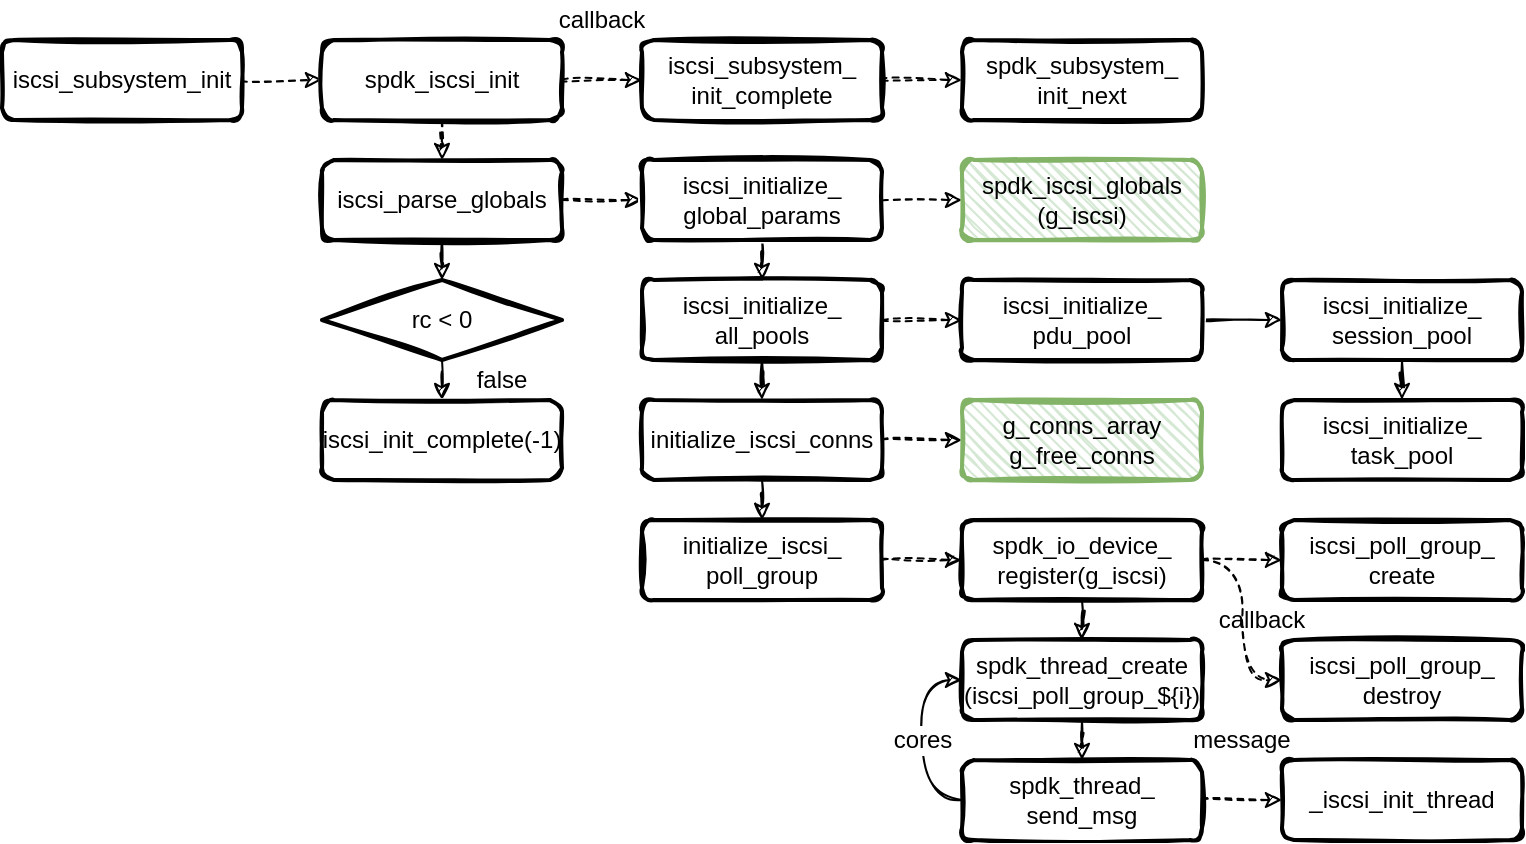 <mxfile version="14.8.4" type="github">
  <diagram id="2AkAZZOOgoFBy40XKjhD" name="spdk_iscsi">
    <mxGraphModel dx="981" dy="599" grid="1" gridSize="10" guides="1" tooltips="1" connect="1" arrows="1" fold="1" page="1" pageScale="1" pageWidth="827" pageHeight="1169" math="0" shadow="0">
      <root>
        <mxCell id="0" />
        <mxCell id="1" parent="0" />
        <mxCell id="6PNHSr4lHcM40_FDZ9yp-5" style="edgeStyle=orthogonalEdgeStyle;curved=1;rounded=0;sketch=1;orthogonalLoop=1;jettySize=auto;html=1;entryX=0;entryY=0.5;entryDx=0;entryDy=0;dashed=1;fontSize=12;fontColor=#000000;" edge="1" parent="1" source="6PNHSr4lHcM40_FDZ9yp-1" target="6PNHSr4lHcM40_FDZ9yp-2">
          <mxGeometry relative="1" as="geometry" />
        </mxCell>
        <mxCell id="6PNHSr4lHcM40_FDZ9yp-1" value="iscsi_subsystem_init" style="rounded=1;whiteSpace=wrap;html=1;strokeWidth=2;fillWeight=4;hachureGap=8;hachureAngle=45;sketch=1;shadow=0;fontSize=12;fontColor=#000000;fillColor=#FFFFFF;" vertex="1" parent="1">
          <mxGeometry x="40" y="40" width="120" height="40" as="geometry" />
        </mxCell>
        <mxCell id="6PNHSr4lHcM40_FDZ9yp-6" style="edgeStyle=orthogonalEdgeStyle;curved=1;rounded=0;sketch=1;orthogonalLoop=1;jettySize=auto;html=1;entryX=0;entryY=0.5;entryDx=0;entryDy=0;dashed=1;fontSize=12;fontColor=#000000;" edge="1" parent="1" source="6PNHSr4lHcM40_FDZ9yp-2" target="6PNHSr4lHcM40_FDZ9yp-3">
          <mxGeometry relative="1" as="geometry" />
        </mxCell>
        <mxCell id="6PNHSr4lHcM40_FDZ9yp-13" style="edgeStyle=orthogonalEdgeStyle;curved=1;rounded=0;sketch=1;orthogonalLoop=1;jettySize=auto;html=1;entryX=0.5;entryY=0;entryDx=0;entryDy=0;dashed=1;fontSize=12;fontColor=#000000;" edge="1" parent="1" source="6PNHSr4lHcM40_FDZ9yp-2" target="6PNHSr4lHcM40_FDZ9yp-9">
          <mxGeometry relative="1" as="geometry" />
        </mxCell>
        <mxCell id="6PNHSr4lHcM40_FDZ9yp-2" value="spdk_iscsi_init" style="rounded=1;whiteSpace=wrap;html=1;strokeWidth=2;fillWeight=4;hachureGap=8;hachureAngle=45;sketch=1;shadow=0;fontSize=12;fontColor=#000000;fillColor=#FFFFFF;" vertex="1" parent="1">
          <mxGeometry x="200" y="40" width="120" height="40" as="geometry" />
        </mxCell>
        <mxCell id="6PNHSr4lHcM40_FDZ9yp-7" style="edgeStyle=orthogonalEdgeStyle;curved=1;rounded=0;sketch=1;orthogonalLoop=1;jettySize=auto;html=1;entryX=0;entryY=0.5;entryDx=0;entryDy=0;dashed=1;fontSize=12;fontColor=#000000;" edge="1" parent="1" source="6PNHSr4lHcM40_FDZ9yp-3" target="6PNHSr4lHcM40_FDZ9yp-4">
          <mxGeometry relative="1" as="geometry" />
        </mxCell>
        <mxCell id="6PNHSr4lHcM40_FDZ9yp-3" value="iscsi_subsystem_&lt;br&gt;init_complete" style="rounded=1;whiteSpace=wrap;html=1;strokeWidth=2;fillWeight=4;hachureGap=8;hachureAngle=45;sketch=1;shadow=0;fontSize=12;fontColor=#000000;fillColor=#FFFFFF;" vertex="1" parent="1">
          <mxGeometry x="360" y="40" width="120" height="40" as="geometry" />
        </mxCell>
        <mxCell id="6PNHSr4lHcM40_FDZ9yp-4" value="spdk_subsystem_&lt;br&gt;init_next" style="rounded=1;whiteSpace=wrap;html=1;strokeWidth=2;fillWeight=4;hachureGap=8;hachureAngle=45;sketch=1;shadow=0;fontSize=12;fontColor=#000000;fillColor=#FFFFFF;" vertex="1" parent="1">
          <mxGeometry x="520" y="40" width="120" height="40" as="geometry" />
        </mxCell>
        <UserObject label="callback" placeholders="1" name="Variable" id="6PNHSr4lHcM40_FDZ9yp-8">
          <mxCell style="text;html=1;strokeColor=none;fillColor=none;align=center;verticalAlign=middle;whiteSpace=wrap;overflow=hidden;shadow=0;sketch=1;fillWeight=1;hachureGap=4;fontSize=12;fontColor=#000000;" vertex="1" parent="1">
            <mxGeometry x="310" y="20" width="60" height="20" as="geometry" />
          </mxCell>
        </UserObject>
        <mxCell id="6PNHSr4lHcM40_FDZ9yp-14" style="edgeStyle=orthogonalEdgeStyle;curved=1;rounded=0;sketch=1;orthogonalLoop=1;jettySize=auto;html=1;entryX=0.5;entryY=0;entryDx=0;entryDy=0;fontSize=12;fontColor=#000000;" edge="1" parent="1" source="6PNHSr4lHcM40_FDZ9yp-9" target="6PNHSr4lHcM40_FDZ9yp-11">
          <mxGeometry relative="1" as="geometry" />
        </mxCell>
        <mxCell id="6PNHSr4lHcM40_FDZ9yp-19" style="edgeStyle=orthogonalEdgeStyle;curved=1;rounded=0;sketch=1;orthogonalLoop=1;jettySize=auto;html=1;entryX=0;entryY=0.5;entryDx=0;entryDy=0;fontSize=12;fontColor=#000000;dashed=1;" edge="1" parent="1" source="6PNHSr4lHcM40_FDZ9yp-9" target="6PNHSr4lHcM40_FDZ9yp-18">
          <mxGeometry relative="1" as="geometry" />
        </mxCell>
        <mxCell id="6PNHSr4lHcM40_FDZ9yp-9" value="iscsi_parse_globals" style="rounded=1;whiteSpace=wrap;html=1;strokeWidth=2;fillWeight=4;hachureGap=8;hachureAngle=45;sketch=1;shadow=0;fontSize=12;fontColor=#000000;fillColor=#FFFFFF;" vertex="1" parent="1">
          <mxGeometry x="200" y="100" width="120" height="40" as="geometry" />
        </mxCell>
        <mxCell id="6PNHSr4lHcM40_FDZ9yp-16" style="edgeStyle=orthogonalEdgeStyle;curved=1;rounded=0;sketch=1;orthogonalLoop=1;jettySize=auto;html=1;entryX=0.5;entryY=0;entryDx=0;entryDy=0;fontSize=12;fontColor=#000000;" edge="1" parent="1" source="6PNHSr4lHcM40_FDZ9yp-11" target="6PNHSr4lHcM40_FDZ9yp-15">
          <mxGeometry relative="1" as="geometry" />
        </mxCell>
        <mxCell id="6PNHSr4lHcM40_FDZ9yp-11" value="rc &amp;lt; 0" style="rhombus;whiteSpace=wrap;html=1;strokeWidth=2;fillWeight=-1;hachureGap=8;fillStyle=cross-hatch;sketch=1;shadow=0;fontSize=12;fontColor=#000000;fillColor=#FFFFFF;" vertex="1" parent="1">
          <mxGeometry x="200" y="160" width="120" height="40" as="geometry" />
        </mxCell>
        <mxCell id="6PNHSr4lHcM40_FDZ9yp-15" value="iscsi_init_complete(-1)" style="rounded=1;whiteSpace=wrap;html=1;strokeWidth=2;fillWeight=4;hachureGap=8;hachureAngle=45;sketch=1;shadow=0;fontSize=12;fontColor=#000000;fillColor=#FFFFFF;" vertex="1" parent="1">
          <mxGeometry x="200" y="220" width="120" height="40" as="geometry" />
        </mxCell>
        <UserObject label="false" placeholders="1" name="Variable" id="6PNHSr4lHcM40_FDZ9yp-17">
          <mxCell style="text;html=1;strokeColor=none;fillColor=none;align=center;verticalAlign=middle;whiteSpace=wrap;overflow=hidden;shadow=0;sketch=1;fillWeight=1;hachureGap=4;fontSize=12;fontColor=#000000;" vertex="1" parent="1">
            <mxGeometry x="260" y="200" width="60" height="20" as="geometry" />
          </mxCell>
        </UserObject>
        <mxCell id="6PNHSr4lHcM40_FDZ9yp-21" style="edgeStyle=orthogonalEdgeStyle;curved=1;rounded=0;sketch=1;orthogonalLoop=1;jettySize=auto;html=1;entryX=0.5;entryY=0;entryDx=0;entryDy=0;fontSize=12;fontColor=#000000;" edge="1" parent="1" source="6PNHSr4lHcM40_FDZ9yp-18" target="6PNHSr4lHcM40_FDZ9yp-20">
          <mxGeometry relative="1" as="geometry" />
        </mxCell>
        <mxCell id="6PNHSr4lHcM40_FDZ9yp-27" style="edgeStyle=orthogonalEdgeStyle;curved=1;rounded=0;sketch=1;orthogonalLoop=1;jettySize=auto;html=1;entryX=0;entryY=0.5;entryDx=0;entryDy=0;fontSize=12;fontColor=#000000;dashed=1;" edge="1" parent="1" source="6PNHSr4lHcM40_FDZ9yp-18" target="6PNHSr4lHcM40_FDZ9yp-26">
          <mxGeometry relative="1" as="geometry" />
        </mxCell>
        <mxCell id="6PNHSr4lHcM40_FDZ9yp-18" value="iscsi_initialize_&lt;br&gt;global_params" style="rounded=1;whiteSpace=wrap;html=1;strokeWidth=2;fillWeight=4;hachureGap=8;hachureAngle=45;sketch=1;shadow=0;fontSize=12;fontColor=#000000;fillColor=#FFFFFF;" vertex="1" parent="1">
          <mxGeometry x="360" y="100" width="120" height="40" as="geometry" />
        </mxCell>
        <mxCell id="6PNHSr4lHcM40_FDZ9yp-24" style="edgeStyle=orthogonalEdgeStyle;curved=1;rounded=0;sketch=1;orthogonalLoop=1;jettySize=auto;html=1;entryX=0.5;entryY=0;entryDx=0;entryDy=0;fontSize=12;fontColor=#000000;" edge="1" parent="1" source="6PNHSr4lHcM40_FDZ9yp-20" target="6PNHSr4lHcM40_FDZ9yp-22">
          <mxGeometry relative="1" as="geometry" />
        </mxCell>
        <mxCell id="6PNHSr4lHcM40_FDZ9yp-29" style="edgeStyle=orthogonalEdgeStyle;curved=1;rounded=0;sketch=1;orthogonalLoop=1;jettySize=auto;html=1;dashed=1;fontSize=12;fontColor=#000000;" edge="1" parent="1" source="6PNHSr4lHcM40_FDZ9yp-20" target="6PNHSr4lHcM40_FDZ9yp-28">
          <mxGeometry relative="1" as="geometry" />
        </mxCell>
        <mxCell id="6PNHSr4lHcM40_FDZ9yp-20" value="iscsi_initialize_&lt;br&gt;all_pools" style="rounded=1;whiteSpace=wrap;html=1;strokeWidth=2;fillWeight=4;hachureGap=8;hachureAngle=45;sketch=1;shadow=0;fontSize=12;fontColor=#000000;fillColor=#FFFFFF;" vertex="1" parent="1">
          <mxGeometry x="360" y="160" width="120" height="40" as="geometry" />
        </mxCell>
        <mxCell id="6PNHSr4lHcM40_FDZ9yp-25" style="edgeStyle=orthogonalEdgeStyle;curved=1;rounded=0;sketch=1;orthogonalLoop=1;jettySize=auto;html=1;entryX=0.5;entryY=0;entryDx=0;entryDy=0;fontSize=12;fontColor=#000000;" edge="1" parent="1" source="6PNHSr4lHcM40_FDZ9yp-22" target="6PNHSr4lHcM40_FDZ9yp-23">
          <mxGeometry relative="1" as="geometry" />
        </mxCell>
        <mxCell id="6PNHSr4lHcM40_FDZ9yp-36" style="edgeStyle=orthogonalEdgeStyle;curved=1;rounded=0;sketch=1;orthogonalLoop=1;jettySize=auto;html=1;entryX=0;entryY=0.5;entryDx=0;entryDy=0;fontSize=12;fontColor=#000000;dashed=1;" edge="1" parent="1" source="6PNHSr4lHcM40_FDZ9yp-22" target="6PNHSr4lHcM40_FDZ9yp-35">
          <mxGeometry relative="1" as="geometry" />
        </mxCell>
        <mxCell id="6PNHSr4lHcM40_FDZ9yp-22" value="initialize_iscsi_conns" style="rounded=1;whiteSpace=wrap;html=1;strokeWidth=2;fillWeight=4;hachureGap=8;hachureAngle=45;sketch=1;shadow=0;fontSize=12;fontColor=#000000;fillColor=#FFFFFF;" vertex="1" parent="1">
          <mxGeometry x="360" y="220" width="120" height="40" as="geometry" />
        </mxCell>
        <mxCell id="6PNHSr4lHcM40_FDZ9yp-38" style="edgeStyle=orthogonalEdgeStyle;curved=1;rounded=0;sketch=1;orthogonalLoop=1;jettySize=auto;html=1;dashed=1;fontSize=12;fontColor=#000000;" edge="1" parent="1" source="6PNHSr4lHcM40_FDZ9yp-23" target="6PNHSr4lHcM40_FDZ9yp-37">
          <mxGeometry relative="1" as="geometry" />
        </mxCell>
        <mxCell id="6PNHSr4lHcM40_FDZ9yp-23" value="initialize_iscsi_&lt;br&gt;poll_group" style="rounded=1;whiteSpace=wrap;html=1;strokeWidth=2;fillWeight=4;hachureGap=8;hachureAngle=45;sketch=1;shadow=0;fontSize=12;fontColor=#000000;fillColor=#FFFFFF;" vertex="1" parent="1">
          <mxGeometry x="360" y="280" width="120" height="40" as="geometry" />
        </mxCell>
        <mxCell id="6PNHSr4lHcM40_FDZ9yp-26" value="spdk_iscsi_globals&lt;br&gt;(g_iscsi)" style="rounded=1;whiteSpace=wrap;html=1;strokeWidth=2;fillWeight=1;hachureGap=4;hachureAngle=45;sketch=1;shadow=0;fontSize=12;fillColor=#d5e8d4;strokeColor=#82b366;" vertex="1" parent="1">
          <mxGeometry x="520" y="100" width="120" height="40" as="geometry" />
        </mxCell>
        <mxCell id="6PNHSr4lHcM40_FDZ9yp-34" style="edgeStyle=orthogonalEdgeStyle;curved=1;rounded=0;sketch=1;orthogonalLoop=1;jettySize=auto;html=1;entryX=0;entryY=0.5;entryDx=0;entryDy=0;fontSize=12;fontColor=#000000;" edge="1" parent="1" source="6PNHSr4lHcM40_FDZ9yp-28" target="6PNHSr4lHcM40_FDZ9yp-30">
          <mxGeometry relative="1" as="geometry" />
        </mxCell>
        <mxCell id="6PNHSr4lHcM40_FDZ9yp-28" value="iscsi_initialize_&lt;br&gt;pdu_pool" style="rounded=1;whiteSpace=wrap;html=1;strokeWidth=2;fillWeight=4;hachureGap=8;hachureAngle=45;sketch=1;shadow=0;fontSize=12;fontColor=#000000;fillColor=#FFFFFF;" vertex="1" parent="1">
          <mxGeometry x="520" y="160" width="120" height="40" as="geometry" />
        </mxCell>
        <mxCell id="6PNHSr4lHcM40_FDZ9yp-33" style="edgeStyle=orthogonalEdgeStyle;curved=1;rounded=0;sketch=1;orthogonalLoop=1;jettySize=auto;html=1;entryX=0.5;entryY=0;entryDx=0;entryDy=0;fontSize=12;fontColor=#000000;" edge="1" parent="1" source="6PNHSr4lHcM40_FDZ9yp-30" target="6PNHSr4lHcM40_FDZ9yp-32">
          <mxGeometry relative="1" as="geometry" />
        </mxCell>
        <mxCell id="6PNHSr4lHcM40_FDZ9yp-30" value="iscsi_initialize_&lt;br&gt;session_pool" style="rounded=1;whiteSpace=wrap;html=1;strokeWidth=2;fillWeight=4;hachureGap=8;hachureAngle=45;sketch=1;shadow=0;fontSize=12;fontColor=#000000;fillColor=#FFFFFF;" vertex="1" parent="1">
          <mxGeometry x="680" y="160" width="120" height="40" as="geometry" />
        </mxCell>
        <mxCell id="6PNHSr4lHcM40_FDZ9yp-32" value="iscsi_initialize_&lt;br&gt;task_pool" style="rounded=1;whiteSpace=wrap;html=1;strokeWidth=2;fillWeight=4;hachureGap=8;hachureAngle=45;sketch=1;shadow=0;fontSize=12;fontColor=#000000;fillColor=#FFFFFF;" vertex="1" parent="1">
          <mxGeometry x="680" y="220" width="120" height="40" as="geometry" />
        </mxCell>
        <mxCell id="6PNHSr4lHcM40_FDZ9yp-35" value="g_conns_array&lt;br&gt;g_free_conns" style="rounded=1;whiteSpace=wrap;html=1;strokeWidth=2;fillWeight=1;hachureGap=4;hachureAngle=45;sketch=1;shadow=0;fontSize=12;fillColor=#d5e8d4;strokeColor=#82b366;" vertex="1" parent="1">
          <mxGeometry x="520" y="220" width="120" height="40" as="geometry" />
        </mxCell>
        <mxCell id="6PNHSr4lHcM40_FDZ9yp-41" style="edgeStyle=orthogonalEdgeStyle;curved=1;rounded=0;sketch=1;orthogonalLoop=1;jettySize=auto;html=1;entryX=0;entryY=0.5;entryDx=0;entryDy=0;dashed=1;fontSize=12;fontColor=#000000;" edge="1" parent="1" source="6PNHSr4lHcM40_FDZ9yp-37" target="6PNHSr4lHcM40_FDZ9yp-39">
          <mxGeometry relative="1" as="geometry" />
        </mxCell>
        <mxCell id="6PNHSr4lHcM40_FDZ9yp-42" style="edgeStyle=orthogonalEdgeStyle;curved=1;rounded=0;sketch=1;orthogonalLoop=1;jettySize=auto;html=1;entryX=0;entryY=0.5;entryDx=0;entryDy=0;dashed=1;fontSize=12;fontColor=#000000;" edge="1" parent="1" source="6PNHSr4lHcM40_FDZ9yp-37" target="6PNHSr4lHcM40_FDZ9yp-40">
          <mxGeometry relative="1" as="geometry" />
        </mxCell>
        <mxCell id="6PNHSr4lHcM40_FDZ9yp-45" style="edgeStyle=orthogonalEdgeStyle;curved=1;rounded=0;sketch=1;orthogonalLoop=1;jettySize=auto;html=1;entryX=0.5;entryY=0;entryDx=0;entryDy=0;fontSize=12;fontColor=#000000;" edge="1" parent="1" source="6PNHSr4lHcM40_FDZ9yp-37" target="6PNHSr4lHcM40_FDZ9yp-44">
          <mxGeometry relative="1" as="geometry" />
        </mxCell>
        <mxCell id="6PNHSr4lHcM40_FDZ9yp-37" value="spdk_io_device_&lt;br&gt;register(g_iscsi)" style="rounded=1;whiteSpace=wrap;html=1;strokeWidth=2;fillWeight=4;hachureGap=8;hachureAngle=45;sketch=1;shadow=0;fontSize=12;fontColor=#000000;fillColor=#FFFFFF;" vertex="1" parent="1">
          <mxGeometry x="520" y="280" width="120" height="40" as="geometry" />
        </mxCell>
        <mxCell id="6PNHSr4lHcM40_FDZ9yp-39" value="iscsi_poll_group_&lt;br&gt;create" style="rounded=1;whiteSpace=wrap;html=1;strokeWidth=2;fillWeight=4;hachureGap=8;hachureAngle=45;sketch=1;shadow=0;fontSize=12;fontColor=#000000;fillColor=#FFFFFF;" vertex="1" parent="1">
          <mxGeometry x="680" y="280" width="120" height="40" as="geometry" />
        </mxCell>
        <mxCell id="6PNHSr4lHcM40_FDZ9yp-40" value="iscsi_poll_group_&lt;br&gt;destroy" style="rounded=1;whiteSpace=wrap;html=1;strokeWidth=2;fillWeight=4;hachureGap=8;hachureAngle=45;sketch=1;shadow=0;fontSize=12;fontColor=#000000;fillColor=#FFFFFF;" vertex="1" parent="1">
          <mxGeometry x="680" y="340" width="120" height="40" as="geometry" />
        </mxCell>
        <UserObject label="callback" placeholders="1" name="Variable" id="6PNHSr4lHcM40_FDZ9yp-43">
          <mxCell style="text;html=1;strokeColor=none;fillColor=none;align=center;verticalAlign=middle;whiteSpace=wrap;overflow=hidden;shadow=0;sketch=1;fillWeight=1;hachureGap=4;fontSize=12;fontColor=#000000;" vertex="1" parent="1">
            <mxGeometry x="640" y="320" width="60" height="20" as="geometry" />
          </mxCell>
        </UserObject>
        <mxCell id="6PNHSr4lHcM40_FDZ9yp-47" style="edgeStyle=orthogonalEdgeStyle;curved=1;rounded=0;sketch=1;orthogonalLoop=1;jettySize=auto;html=1;entryX=0.5;entryY=0;entryDx=0;entryDy=0;fontSize=12;fontColor=#000000;" edge="1" parent="1" source="6PNHSr4lHcM40_FDZ9yp-44" target="6PNHSr4lHcM40_FDZ9yp-46">
          <mxGeometry relative="1" as="geometry" />
        </mxCell>
        <mxCell id="6PNHSr4lHcM40_FDZ9yp-44" value="spdk_thread_create&lt;br&gt;(iscsi_poll_group_${i})" style="rounded=1;whiteSpace=wrap;html=1;strokeWidth=2;fillWeight=4;hachureGap=8;hachureAngle=45;sketch=1;shadow=0;fontSize=12;fontColor=#000000;fillColor=#FFFFFF;" vertex="1" parent="1">
          <mxGeometry x="520" y="340" width="120" height="40" as="geometry" />
        </mxCell>
        <mxCell id="6PNHSr4lHcM40_FDZ9yp-48" style="edgeStyle=orthogonalEdgeStyle;curved=1;rounded=0;sketch=1;orthogonalLoop=1;jettySize=auto;html=1;entryX=0;entryY=0.5;entryDx=0;entryDy=0;fontSize=12;fontColor=#000000;exitX=0;exitY=0.5;exitDx=0;exitDy=0;" edge="1" parent="1" source="6PNHSr4lHcM40_FDZ9yp-46" target="6PNHSr4lHcM40_FDZ9yp-44">
          <mxGeometry relative="1" as="geometry">
            <Array as="points">
              <mxPoint x="500" y="420" />
              <mxPoint x="500" y="360" />
            </Array>
          </mxGeometry>
        </mxCell>
        <mxCell id="6PNHSr4lHcM40_FDZ9yp-49" value="cores" style="edgeLabel;html=1;align=center;verticalAlign=middle;resizable=0;points=[];fontSize=12;fontColor=#000000;" vertex="1" connectable="0" parent="6PNHSr4lHcM40_FDZ9yp-48">
          <mxGeometry x="-0.137" relative="1" as="geometry">
            <mxPoint y="-7" as="offset" />
          </mxGeometry>
        </mxCell>
        <mxCell id="6PNHSr4lHcM40_FDZ9yp-51" style="edgeStyle=orthogonalEdgeStyle;curved=1;rounded=0;sketch=1;orthogonalLoop=1;jettySize=auto;html=1;entryX=0;entryY=0.5;entryDx=0;entryDy=0;fontSize=12;fontColor=#000000;dashed=1;" edge="1" parent="1" source="6PNHSr4lHcM40_FDZ9yp-46" target="6PNHSr4lHcM40_FDZ9yp-50">
          <mxGeometry relative="1" as="geometry" />
        </mxCell>
        <mxCell id="6PNHSr4lHcM40_FDZ9yp-46" value="spdk_thread_&lt;br&gt;send_msg" style="rounded=1;whiteSpace=wrap;html=1;strokeWidth=2;fillWeight=4;hachureGap=8;hachureAngle=45;sketch=1;shadow=0;fontSize=12;fontColor=#000000;fillColor=#FFFFFF;" vertex="1" parent="1">
          <mxGeometry x="520" y="400" width="120" height="40" as="geometry" />
        </mxCell>
        <mxCell id="6PNHSr4lHcM40_FDZ9yp-50" value="_iscsi_init_thread" style="rounded=1;whiteSpace=wrap;html=1;strokeWidth=2;fillWeight=4;hachureGap=8;hachureAngle=45;sketch=1;shadow=0;fontSize=12;fontColor=#000000;fillColor=#FFFFFF;" vertex="1" parent="1">
          <mxGeometry x="680" y="400" width="120" height="40" as="geometry" />
        </mxCell>
        <UserObject label="message" placeholders="1" name="Variable" id="6PNHSr4lHcM40_FDZ9yp-52">
          <mxCell style="text;html=1;strokeColor=none;fillColor=none;align=center;verticalAlign=middle;whiteSpace=wrap;overflow=hidden;shadow=0;sketch=1;fillWeight=1;hachureGap=4;fontSize=12;fontColor=#000000;" vertex="1" parent="1">
            <mxGeometry x="630" y="380" width="60" height="20" as="geometry" />
          </mxCell>
        </UserObject>
      </root>
    </mxGraphModel>
  </diagram>
</mxfile>
